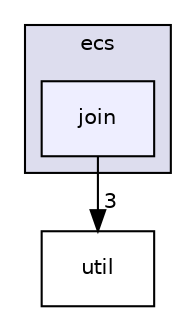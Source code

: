 digraph "src/ecs/join" {
  compound=true
  node [ fontsize="10", fontname="Helvetica"];
  edge [ labelfontsize="10", labelfontname="Helvetica"];
  subgraph clusterdir_ddca5f149c4ce13074f28b270e950ba9 {
    graph [ bgcolor="#ddddee", pencolor="black", label="ecs" fontname="Helvetica", fontsize="10", URL="dir_ddca5f149c4ce13074f28b270e950ba9.html"]
  dir_5abdaf7f73d21794a8fbc6d7283f9520 [shape=box, label="join", style="filled", fillcolor="#eeeeff", pencolor="black", URL="dir_5abdaf7f73d21794a8fbc6d7283f9520.html"];
  }
  dir_b7878ad5ecbf2506f4125b9d34c97e45 [shape=box label="util" URL="dir_b7878ad5ecbf2506f4125b9d34c97e45.html"];
  dir_5abdaf7f73d21794a8fbc6d7283f9520->dir_b7878ad5ecbf2506f4125b9d34c97e45 [headlabel="3", labeldistance=1.5 headhref="dir_000002_000026.html"];
}
